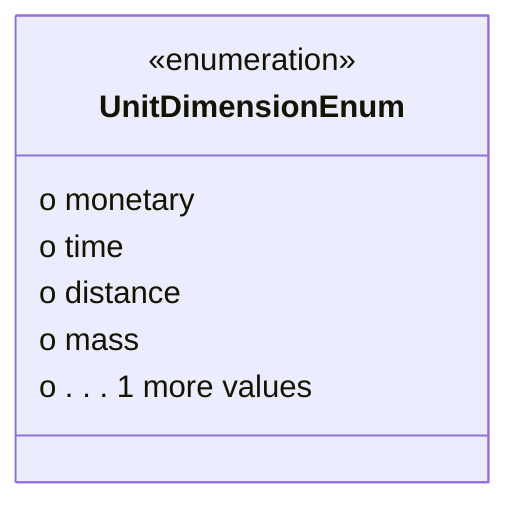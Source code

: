 classDiagram
class UnitDimensionEnum {
<<enumeration>>
  o monetary
  o time
  o distance
  o mass
  o . . . 1 more values
}